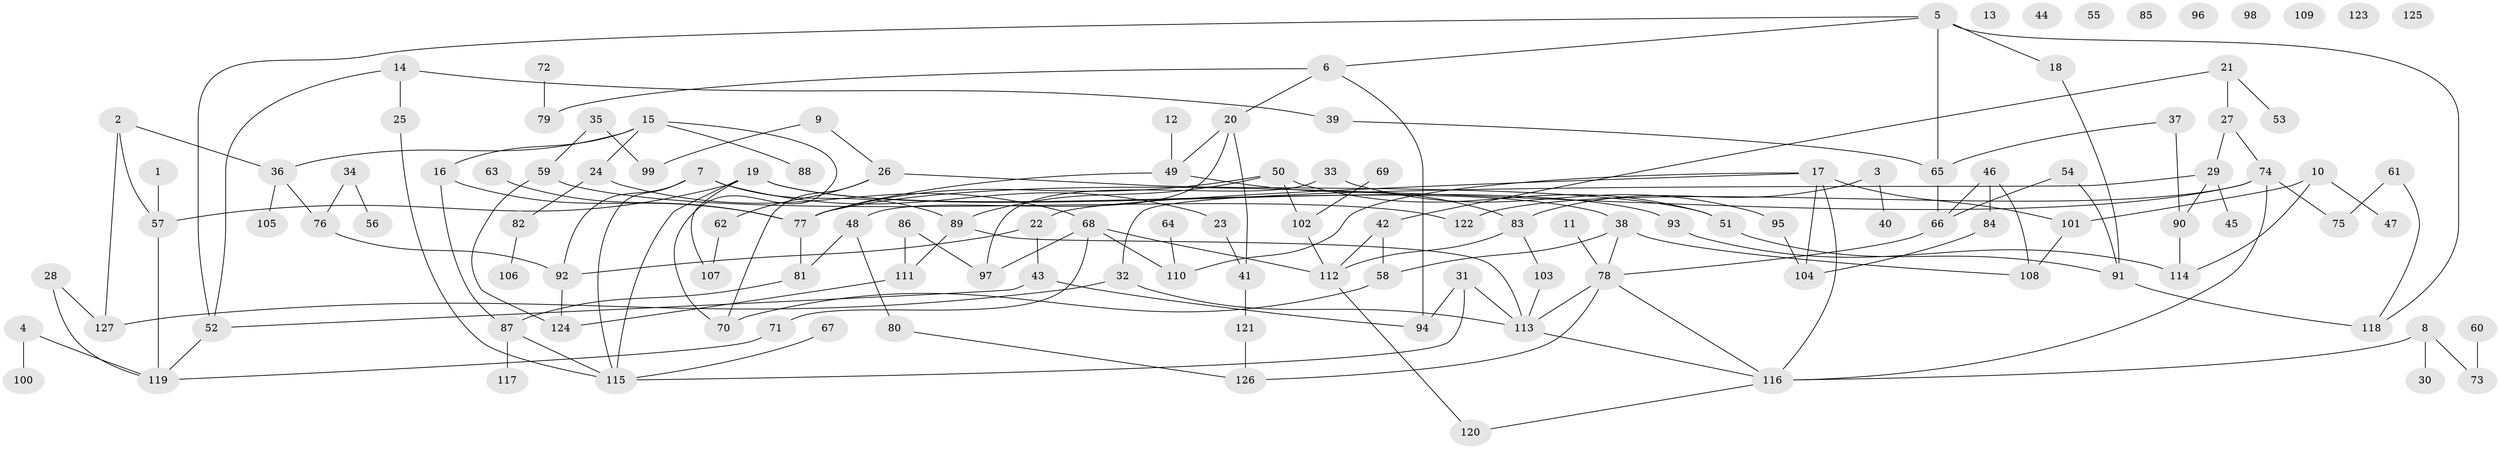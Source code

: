 // coarse degree distribution, {4: 0.20588235294117646, 6: 0.04411764705882353, 3: 0.3088235294117647, 1: 0.10294117647058823, 7: 0.029411764705882353, 2: 0.16176470588235295, 5: 0.14705882352941177}
// Generated by graph-tools (version 1.1) at 2025/35/03/04/25 23:35:46]
// undirected, 127 vertices, 166 edges
graph export_dot {
  node [color=gray90,style=filled];
  1;
  2;
  3;
  4;
  5;
  6;
  7;
  8;
  9;
  10;
  11;
  12;
  13;
  14;
  15;
  16;
  17;
  18;
  19;
  20;
  21;
  22;
  23;
  24;
  25;
  26;
  27;
  28;
  29;
  30;
  31;
  32;
  33;
  34;
  35;
  36;
  37;
  38;
  39;
  40;
  41;
  42;
  43;
  44;
  45;
  46;
  47;
  48;
  49;
  50;
  51;
  52;
  53;
  54;
  55;
  56;
  57;
  58;
  59;
  60;
  61;
  62;
  63;
  64;
  65;
  66;
  67;
  68;
  69;
  70;
  71;
  72;
  73;
  74;
  75;
  76;
  77;
  78;
  79;
  80;
  81;
  82;
  83;
  84;
  85;
  86;
  87;
  88;
  89;
  90;
  91;
  92;
  93;
  94;
  95;
  96;
  97;
  98;
  99;
  100;
  101;
  102;
  103;
  104;
  105;
  106;
  107;
  108;
  109;
  110;
  111;
  112;
  113;
  114;
  115;
  116;
  117;
  118;
  119;
  120;
  121;
  122;
  123;
  124;
  125;
  126;
  127;
  1 -- 57;
  2 -- 36;
  2 -- 57;
  2 -- 127;
  3 -- 40;
  3 -- 83;
  4 -- 100;
  4 -- 119;
  5 -- 6;
  5 -- 18;
  5 -- 52;
  5 -- 65;
  5 -- 118;
  6 -- 20;
  6 -- 79;
  6 -- 94;
  7 -- 23;
  7 -- 89;
  7 -- 92;
  7 -- 115;
  8 -- 30;
  8 -- 73;
  8 -- 116;
  9 -- 26;
  9 -- 99;
  10 -- 47;
  10 -- 101;
  10 -- 114;
  11 -- 78;
  12 -- 49;
  14 -- 25;
  14 -- 39;
  14 -- 52;
  15 -- 16;
  15 -- 24;
  15 -- 36;
  15 -- 70;
  15 -- 88;
  16 -- 77;
  16 -- 87;
  17 -- 22;
  17 -- 101;
  17 -- 104;
  17 -- 110;
  17 -- 116;
  18 -- 91;
  19 -- 38;
  19 -- 57;
  19 -- 93;
  19 -- 107;
  19 -- 115;
  20 -- 41;
  20 -- 48;
  20 -- 49;
  21 -- 27;
  21 -- 42;
  21 -- 53;
  22 -- 43;
  22 -- 92;
  23 -- 41;
  24 -- 68;
  24 -- 82;
  25 -- 115;
  26 -- 51;
  26 -- 62;
  26 -- 70;
  27 -- 29;
  27 -- 74;
  28 -- 119;
  28 -- 127;
  29 -- 32;
  29 -- 45;
  29 -- 90;
  31 -- 94;
  31 -- 113;
  31 -- 115;
  32 -- 113;
  32 -- 127;
  33 -- 95;
  33 -- 97;
  34 -- 56;
  34 -- 76;
  35 -- 59;
  35 -- 99;
  36 -- 76;
  36 -- 105;
  37 -- 65;
  37 -- 90;
  38 -- 58;
  38 -- 78;
  38 -- 108;
  39 -- 65;
  41 -- 121;
  42 -- 58;
  42 -- 112;
  43 -- 52;
  43 -- 94;
  46 -- 66;
  46 -- 84;
  46 -- 108;
  48 -- 80;
  48 -- 81;
  49 -- 77;
  49 -- 83;
  50 -- 51;
  50 -- 77;
  50 -- 89;
  50 -- 102;
  51 -- 91;
  52 -- 119;
  54 -- 66;
  54 -- 91;
  57 -- 119;
  58 -- 70;
  59 -- 122;
  59 -- 124;
  60 -- 73;
  61 -- 75;
  61 -- 118;
  62 -- 107;
  63 -- 77;
  64 -- 110;
  65 -- 66;
  66 -- 78;
  67 -- 115;
  68 -- 71;
  68 -- 97;
  68 -- 110;
  68 -- 112;
  69 -- 102;
  71 -- 119;
  72 -- 79;
  74 -- 75;
  74 -- 77;
  74 -- 116;
  74 -- 122;
  76 -- 92;
  77 -- 81;
  78 -- 113;
  78 -- 116;
  78 -- 126;
  80 -- 126;
  81 -- 87;
  82 -- 106;
  83 -- 103;
  83 -- 112;
  84 -- 104;
  86 -- 97;
  86 -- 111;
  87 -- 115;
  87 -- 117;
  89 -- 111;
  89 -- 113;
  90 -- 114;
  91 -- 118;
  92 -- 124;
  93 -- 114;
  95 -- 104;
  101 -- 108;
  102 -- 112;
  103 -- 113;
  111 -- 124;
  112 -- 120;
  113 -- 116;
  116 -- 120;
  121 -- 126;
}
